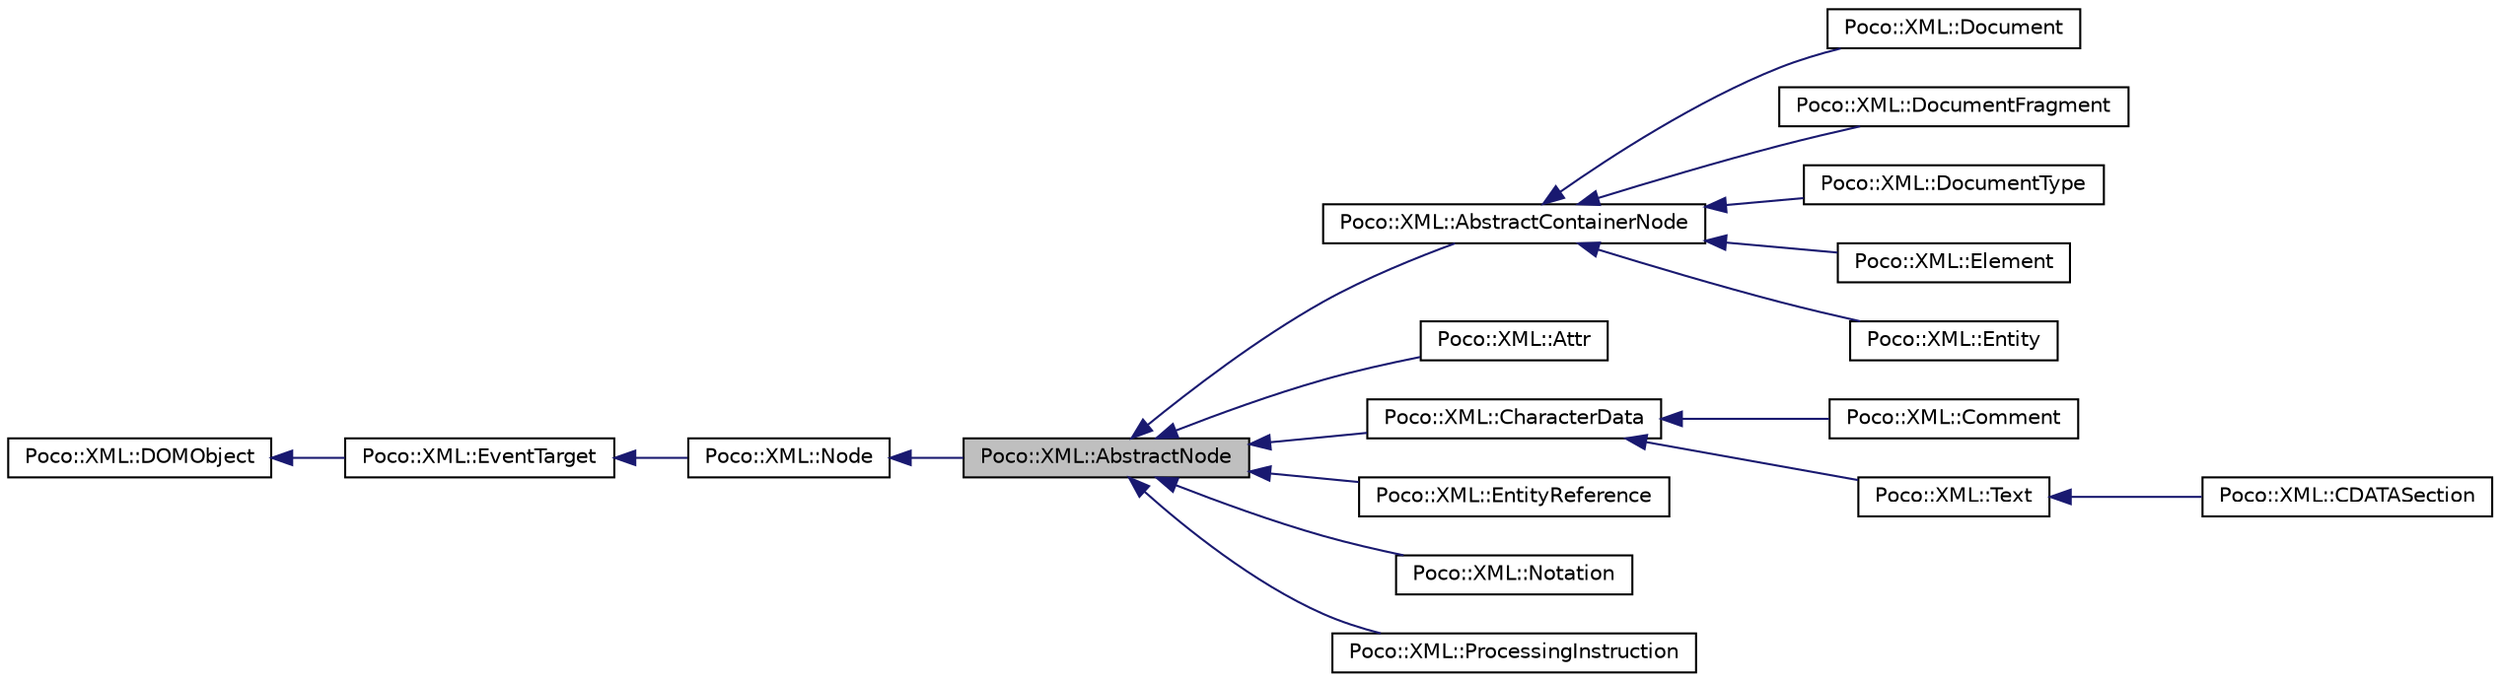 digraph "Poco::XML::AbstractNode"
{
 // LATEX_PDF_SIZE
  edge [fontname="Helvetica",fontsize="10",labelfontname="Helvetica",labelfontsize="10"];
  node [fontname="Helvetica",fontsize="10",shape=record];
  rankdir="LR";
  Node1 [label="Poco::XML::AbstractNode",height=0.2,width=0.4,color="black", fillcolor="grey75", style="filled", fontcolor="black",tooltip=" "];
  Node2 -> Node1 [dir="back",color="midnightblue",fontsize="10",style="solid",fontname="Helvetica"];
  Node2 [label="Poco::XML::Node",height=0.2,width=0.4,color="black", fillcolor="white", style="filled",URL="$classPoco_1_1XML_1_1Node.html",tooltip=" "];
  Node3 -> Node2 [dir="back",color="midnightblue",fontsize="10",style="solid",fontname="Helvetica"];
  Node3 [label="Poco::XML::EventTarget",height=0.2,width=0.4,color="black", fillcolor="white", style="filled",URL="$classPoco_1_1XML_1_1EventTarget.html",tooltip=" "];
  Node4 -> Node3 [dir="back",color="midnightblue",fontsize="10",style="solid",fontname="Helvetica"];
  Node4 [label="Poco::XML::DOMObject",height=0.2,width=0.4,color="black", fillcolor="white", style="filled",URL="$classPoco_1_1XML_1_1DOMObject.html",tooltip=" "];
  Node1 -> Node5 [dir="back",color="midnightblue",fontsize="10",style="solid",fontname="Helvetica"];
  Node5 [label="Poco::XML::AbstractContainerNode",height=0.2,width=0.4,color="black", fillcolor="white", style="filled",URL="$classPoco_1_1XML_1_1AbstractContainerNode.html",tooltip=" "];
  Node5 -> Node6 [dir="back",color="midnightblue",fontsize="10",style="solid",fontname="Helvetica"];
  Node6 [label="Poco::XML::Document",height=0.2,width=0.4,color="black", fillcolor="white", style="filled",URL="$classPoco_1_1XML_1_1Document.html",tooltip=" "];
  Node5 -> Node7 [dir="back",color="midnightblue",fontsize="10",style="solid",fontname="Helvetica"];
  Node7 [label="Poco::XML::DocumentFragment",height=0.2,width=0.4,color="black", fillcolor="white", style="filled",URL="$classPoco_1_1XML_1_1DocumentFragment.html",tooltip=" "];
  Node5 -> Node8 [dir="back",color="midnightblue",fontsize="10",style="solid",fontname="Helvetica"];
  Node8 [label="Poco::XML::DocumentType",height=0.2,width=0.4,color="black", fillcolor="white", style="filled",URL="$classPoco_1_1XML_1_1DocumentType.html",tooltip=" "];
  Node5 -> Node9 [dir="back",color="midnightblue",fontsize="10",style="solid",fontname="Helvetica"];
  Node9 [label="Poco::XML::Element",height=0.2,width=0.4,color="black", fillcolor="white", style="filled",URL="$classPoco_1_1XML_1_1Element.html",tooltip=" "];
  Node5 -> Node10 [dir="back",color="midnightblue",fontsize="10",style="solid",fontname="Helvetica"];
  Node10 [label="Poco::XML::Entity",height=0.2,width=0.4,color="black", fillcolor="white", style="filled",URL="$classPoco_1_1XML_1_1Entity.html",tooltip=" "];
  Node1 -> Node11 [dir="back",color="midnightblue",fontsize="10",style="solid",fontname="Helvetica"];
  Node11 [label="Poco::XML::Attr",height=0.2,width=0.4,color="black", fillcolor="white", style="filled",URL="$classPoco_1_1XML_1_1Attr.html",tooltip=" "];
  Node1 -> Node12 [dir="back",color="midnightblue",fontsize="10",style="solid",fontname="Helvetica"];
  Node12 [label="Poco::XML::CharacterData",height=0.2,width=0.4,color="black", fillcolor="white", style="filled",URL="$classPoco_1_1XML_1_1CharacterData.html",tooltip=" "];
  Node12 -> Node13 [dir="back",color="midnightblue",fontsize="10",style="solid",fontname="Helvetica"];
  Node13 [label="Poco::XML::Comment",height=0.2,width=0.4,color="black", fillcolor="white", style="filled",URL="$classPoco_1_1XML_1_1Comment.html",tooltip=" "];
  Node12 -> Node14 [dir="back",color="midnightblue",fontsize="10",style="solid",fontname="Helvetica"];
  Node14 [label="Poco::XML::Text",height=0.2,width=0.4,color="black", fillcolor="white", style="filled",URL="$classPoco_1_1XML_1_1Text.html",tooltip=" "];
  Node14 -> Node15 [dir="back",color="midnightblue",fontsize="10",style="solid",fontname="Helvetica"];
  Node15 [label="Poco::XML::CDATASection",height=0.2,width=0.4,color="black", fillcolor="white", style="filled",URL="$classPoco_1_1XML_1_1CDATASection.html",tooltip=" "];
  Node1 -> Node16 [dir="back",color="midnightblue",fontsize="10",style="solid",fontname="Helvetica"];
  Node16 [label="Poco::XML::EntityReference",height=0.2,width=0.4,color="black", fillcolor="white", style="filled",URL="$classPoco_1_1XML_1_1EntityReference.html",tooltip=" "];
  Node1 -> Node17 [dir="back",color="midnightblue",fontsize="10",style="solid",fontname="Helvetica"];
  Node17 [label="Poco::XML::Notation",height=0.2,width=0.4,color="black", fillcolor="white", style="filled",URL="$classPoco_1_1XML_1_1Notation.html",tooltip=" "];
  Node1 -> Node18 [dir="back",color="midnightblue",fontsize="10",style="solid",fontname="Helvetica"];
  Node18 [label="Poco::XML::ProcessingInstruction",height=0.2,width=0.4,color="black", fillcolor="white", style="filled",URL="$classPoco_1_1XML_1_1ProcessingInstruction.html",tooltip=" "];
}
